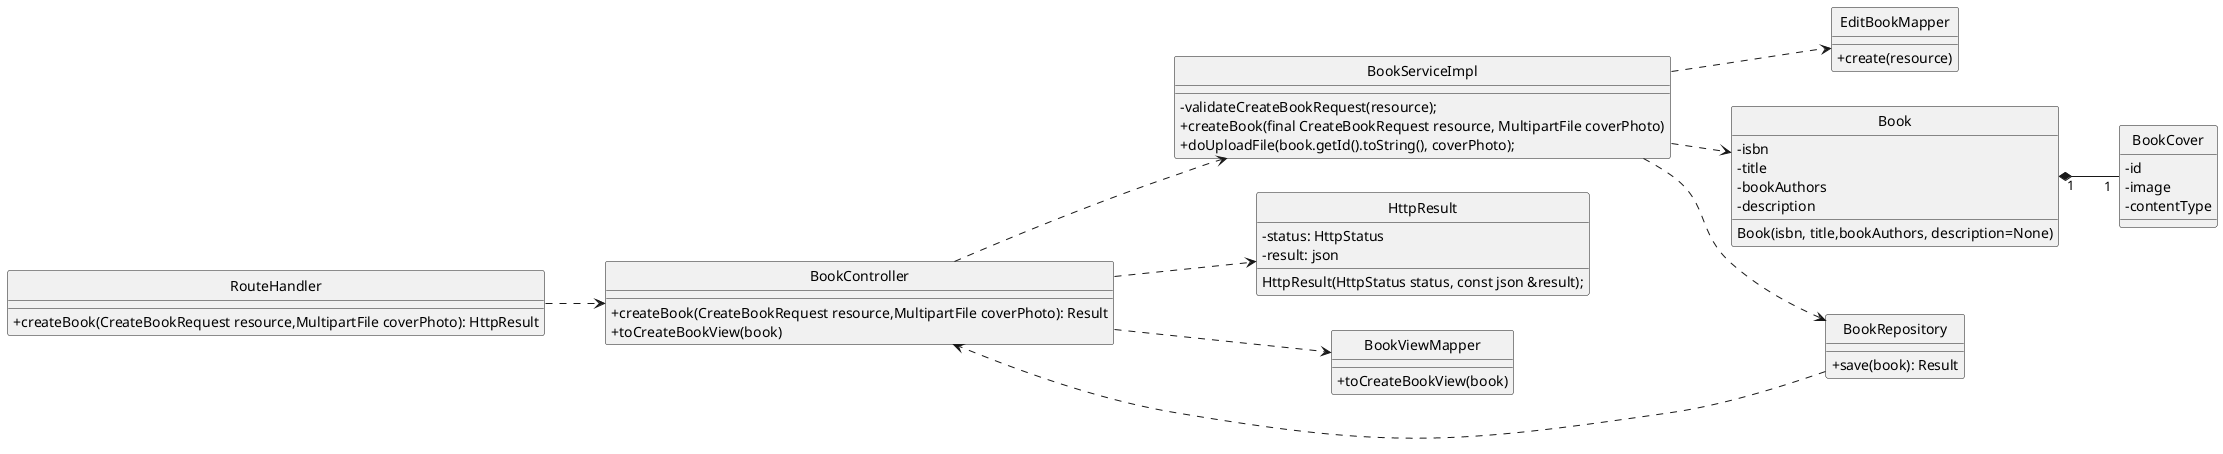 @startuml
'https://plantuml.com/class-diagram
left to right direction

hide circle
skinparam classAttributeIconSize 0

class RouteHandler {
    +createBook(CreateBookRequest resource,MultipartFile coverPhoto): HttpResult
}

class BookController {
    +createBook(CreateBookRequest resource,MultipartFile coverPhoto): Result
    +toCreateBookView(book)
}

class BookServiceImpl {
    -validateCreateBookRequest(resource);
    +createBook(final CreateBookRequest resource, MultipartFile coverPhoto)
    +doUploadFile(book.getId().toString(), coverPhoto);
}

class EditBookMapper {
    +create(resource)
}

class Book {
    - isbn
    - title
    - bookAuthors
    - description
    Book(isbn, title,bookAuthors, description=None)
}

class BookCover {
    - id
    - image
    - contentType
}

class BookRepository {
    +save(book): Result
}

class HttpResult {
    -status: HttpStatus
    -result: json
    HttpResult(HttpStatus status, const json &result);
}

class BookViewMapper
{
    + toCreateBookView(book)
}


RouteHandler ..> BookController
BookController ..> BookServiceImpl
BookController ..> BookViewMapper
BookServiceImpl ..> BookRepository
BookServiceImpl ..> Book
BookServiceImpl ..> EditBookMapper
BookRepository ..> BookController
BookController ..> HttpResult

Book "1" *-- "1" BookCover

@enduml
